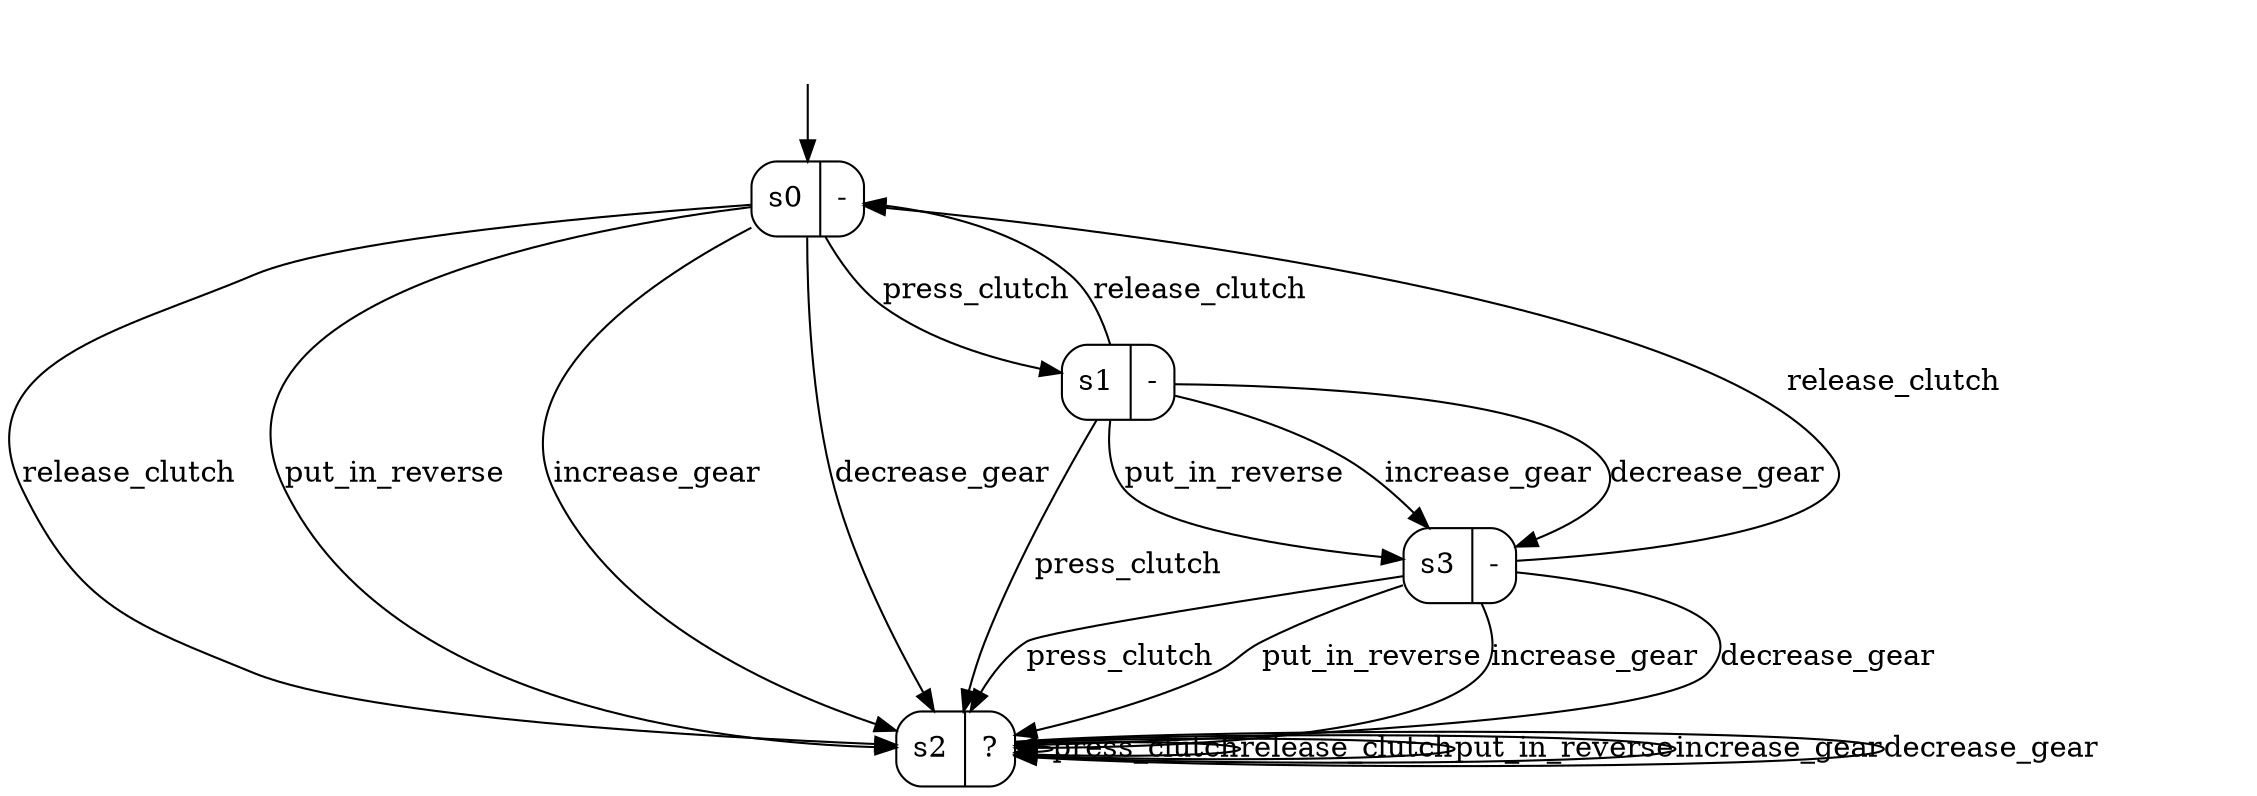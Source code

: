 digraph "output/gearbox_dfa3" {
s0 [label="s0|-", shape=record, style=rounded];
s1 [label="s1|-", shape=record, style=rounded];
s2 [label="s2|?", shape=record, style=rounded];
s3 [label="s3|-", shape=record, style=rounded];
s0 -> s1  [label=press_clutch];
s0 -> s2  [label=release_clutch];
s0 -> s2  [label=put_in_reverse];
s0 -> s2  [label=increase_gear];
s0 -> s2  [label=decrease_gear];
s1 -> s2  [label=press_clutch];
s1 -> s0  [label=release_clutch];
s1 -> s3  [label=put_in_reverse];
s1 -> s3  [label=increase_gear];
s1 -> s3  [label=decrease_gear];
s2 -> s2  [label=press_clutch];
s2 -> s2  [label=release_clutch];
s2 -> s2  [label=put_in_reverse];
s2 -> s2  [label=increase_gear];
s2 -> s2  [label=decrease_gear];
s3 -> s2  [label=press_clutch];
s3 -> s0  [label=release_clutch];
s3 -> s2  [label=put_in_reverse];
s3 -> s2  [label=increase_gear];
s3 -> s2  [label=decrease_gear];
__start0 [label="", shape=none];
__start0 -> s0  [label=""];
}

